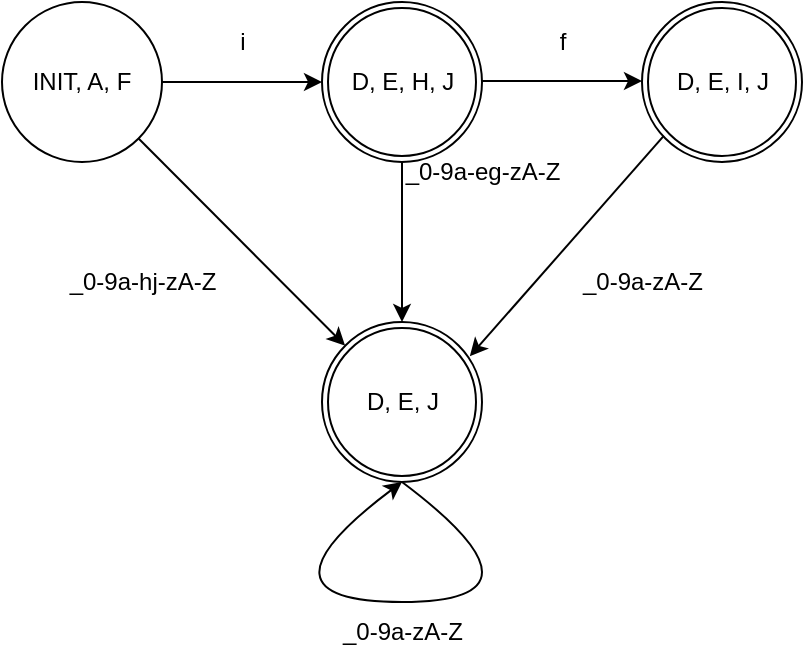 <mxfile version="20.2.4" type="github">
  <diagram id="fb1SRHD19t-QZtPSK0lp" name="第 1 页">
    <mxGraphModel dx="715" dy="399" grid="1" gridSize="10" guides="1" tooltips="1" connect="1" arrows="1" fold="1" page="1" pageScale="1" pageWidth="980" pageHeight="1390" math="0" shadow="0">
      <root>
        <mxCell id="0" />
        <mxCell id="1" parent="0" />
        <mxCell id="f1HUkHjymBee0AmOIEma-1" value="INIT, A, F" style="ellipse;whiteSpace=wrap;html=1;aspect=fixed;" vertex="1" parent="1">
          <mxGeometry x="200" y="200" width="80" height="80" as="geometry" />
        </mxCell>
        <mxCell id="f1HUkHjymBee0AmOIEma-3" value="" style="endArrow=classic;html=1;rounded=0;exitX=1;exitY=0.5;exitDx=0;exitDy=0;" edge="1" parent="1" source="f1HUkHjymBee0AmOIEma-1">
          <mxGeometry width="50" height="50" relative="1" as="geometry">
            <mxPoint x="310" y="200" as="sourcePoint" />
            <mxPoint x="360" y="240" as="targetPoint" />
          </mxGeometry>
        </mxCell>
        <mxCell id="f1HUkHjymBee0AmOIEma-4" value="i" style="text;html=1;align=center;verticalAlign=middle;resizable=0;points=[];autosize=1;strokeColor=none;fillColor=none;" vertex="1" parent="1">
          <mxGeometry x="305" y="205" width="30" height="30" as="geometry" />
        </mxCell>
        <mxCell id="f1HUkHjymBee0AmOIEma-5" value="" style="verticalLabelPosition=bottom;verticalAlign=top;html=1;shape=mxgraph.basic.donut;dx=3;" vertex="1" parent="1">
          <mxGeometry x="360" y="200" width="80" height="80" as="geometry" />
        </mxCell>
        <mxCell id="f1HUkHjymBee0AmOIEma-6" value="D, E, H, J" style="text;html=1;align=center;verticalAlign=middle;resizable=0;points=[];autosize=1;strokeColor=none;fillColor=none;" vertex="1" parent="1">
          <mxGeometry x="365" y="225" width="70" height="30" as="geometry" />
        </mxCell>
        <mxCell id="f1HUkHjymBee0AmOIEma-7" value="" style="verticalLabelPosition=bottom;verticalAlign=top;html=1;shape=mxgraph.basic.donut;dx=3;" vertex="1" parent="1">
          <mxGeometry x="520" y="200" width="80" height="80" as="geometry" />
        </mxCell>
        <mxCell id="f1HUkHjymBee0AmOIEma-8" value="" style="verticalLabelPosition=bottom;verticalAlign=top;html=1;shape=mxgraph.basic.donut;dx=3;" vertex="1" parent="1">
          <mxGeometry x="360" y="360" width="80" height="80" as="geometry" />
        </mxCell>
        <mxCell id="f1HUkHjymBee0AmOIEma-9" value="" style="endArrow=classic;html=1;rounded=0;exitX=1;exitY=0.5;exitDx=0;exitDy=0;" edge="1" parent="1">
          <mxGeometry width="50" height="50" relative="1" as="geometry">
            <mxPoint x="440" y="239.5" as="sourcePoint" />
            <mxPoint x="520" y="239.5" as="targetPoint" />
          </mxGeometry>
        </mxCell>
        <mxCell id="f1HUkHjymBee0AmOIEma-10" value="f" style="text;html=1;align=center;verticalAlign=middle;resizable=0;points=[];autosize=1;strokeColor=none;fillColor=none;" vertex="1" parent="1">
          <mxGeometry x="465" y="205" width="30" height="30" as="geometry" />
        </mxCell>
        <mxCell id="f1HUkHjymBee0AmOIEma-11" value="" style="endArrow=classic;html=1;rounded=0;exitX=1;exitY=1;exitDx=0;exitDy=0;entryX=0.144;entryY=0.147;entryDx=0;entryDy=0;entryPerimeter=0;" edge="1" parent="1" source="f1HUkHjymBee0AmOIEma-1" target="f1HUkHjymBee0AmOIEma-8">
          <mxGeometry width="50" height="50" relative="1" as="geometry">
            <mxPoint x="460" y="320" as="sourcePoint" />
            <mxPoint x="510" y="270" as="targetPoint" />
          </mxGeometry>
        </mxCell>
        <mxCell id="f1HUkHjymBee0AmOIEma-12" value="_0-9a-hj-zA-Z" style="text;html=1;align=center;verticalAlign=middle;resizable=0;points=[];autosize=1;strokeColor=none;fillColor=none;" vertex="1" parent="1">
          <mxGeometry x="220" y="325" width="100" height="30" as="geometry" />
        </mxCell>
        <mxCell id="f1HUkHjymBee0AmOIEma-13" value="" style="endArrow=classic;html=1;rounded=0;" edge="1" parent="1">
          <mxGeometry width="50" height="50" relative="1" as="geometry">
            <mxPoint x="400" y="280" as="sourcePoint" />
            <mxPoint x="400" y="360" as="targetPoint" />
          </mxGeometry>
        </mxCell>
        <mxCell id="f1HUkHjymBee0AmOIEma-14" value="_0-9a-eg-zA-Z" style="text;html=1;align=center;verticalAlign=middle;resizable=0;points=[];autosize=1;strokeColor=none;fillColor=none;" vertex="1" parent="1">
          <mxGeometry x="390" y="270" width="100" height="30" as="geometry" />
        </mxCell>
        <mxCell id="f1HUkHjymBee0AmOIEma-15" value="" style="endArrow=classic;html=1;rounded=0;entryX=0.924;entryY=0.214;entryDx=0;entryDy=0;entryPerimeter=0;exitX=0.136;exitY=0.837;exitDx=0;exitDy=0;exitPerimeter=0;" edge="1" parent="1" source="f1HUkHjymBee0AmOIEma-7" target="f1HUkHjymBee0AmOIEma-8">
          <mxGeometry width="50" height="50" relative="1" as="geometry">
            <mxPoint x="530" y="270" as="sourcePoint" />
            <mxPoint x="500" y="270" as="targetPoint" />
          </mxGeometry>
        </mxCell>
        <mxCell id="f1HUkHjymBee0AmOIEma-16" value="D, E, I, J" style="text;html=1;align=center;verticalAlign=middle;resizable=0;points=[];autosize=1;strokeColor=none;fillColor=none;" vertex="1" parent="1">
          <mxGeometry x="525" y="225" width="70" height="30" as="geometry" />
        </mxCell>
        <mxCell id="f1HUkHjymBee0AmOIEma-17" value="D, E, J" style="text;html=1;align=center;verticalAlign=middle;resizable=0;points=[];autosize=1;strokeColor=none;fillColor=none;" vertex="1" parent="1">
          <mxGeometry x="370" y="385" width="60" height="30" as="geometry" />
        </mxCell>
        <mxCell id="f1HUkHjymBee0AmOIEma-18" value="_0-9a-zA-Z" style="text;html=1;align=center;verticalAlign=middle;resizable=0;points=[];autosize=1;strokeColor=none;fillColor=none;" vertex="1" parent="1">
          <mxGeometry x="480" y="325" width="80" height="30" as="geometry" />
        </mxCell>
        <mxCell id="f1HUkHjymBee0AmOIEma-19" value="" style="curved=1;endArrow=classic;html=1;rounded=0;" edge="1" parent="1">
          <mxGeometry width="50" height="50" relative="1" as="geometry">
            <mxPoint x="400" y="440" as="sourcePoint" />
            <mxPoint x="400" y="440" as="targetPoint" />
            <Array as="points">
              <mxPoint x="480" y="500" />
              <mxPoint x="320" y="500" />
            </Array>
          </mxGeometry>
        </mxCell>
        <mxCell id="f1HUkHjymBee0AmOIEma-20" value="_0-9a-zA-Z" style="text;html=1;align=center;verticalAlign=middle;resizable=0;points=[];autosize=1;strokeColor=none;fillColor=none;" vertex="1" parent="1">
          <mxGeometry x="360" y="500" width="80" height="30" as="geometry" />
        </mxCell>
      </root>
    </mxGraphModel>
  </diagram>
</mxfile>
